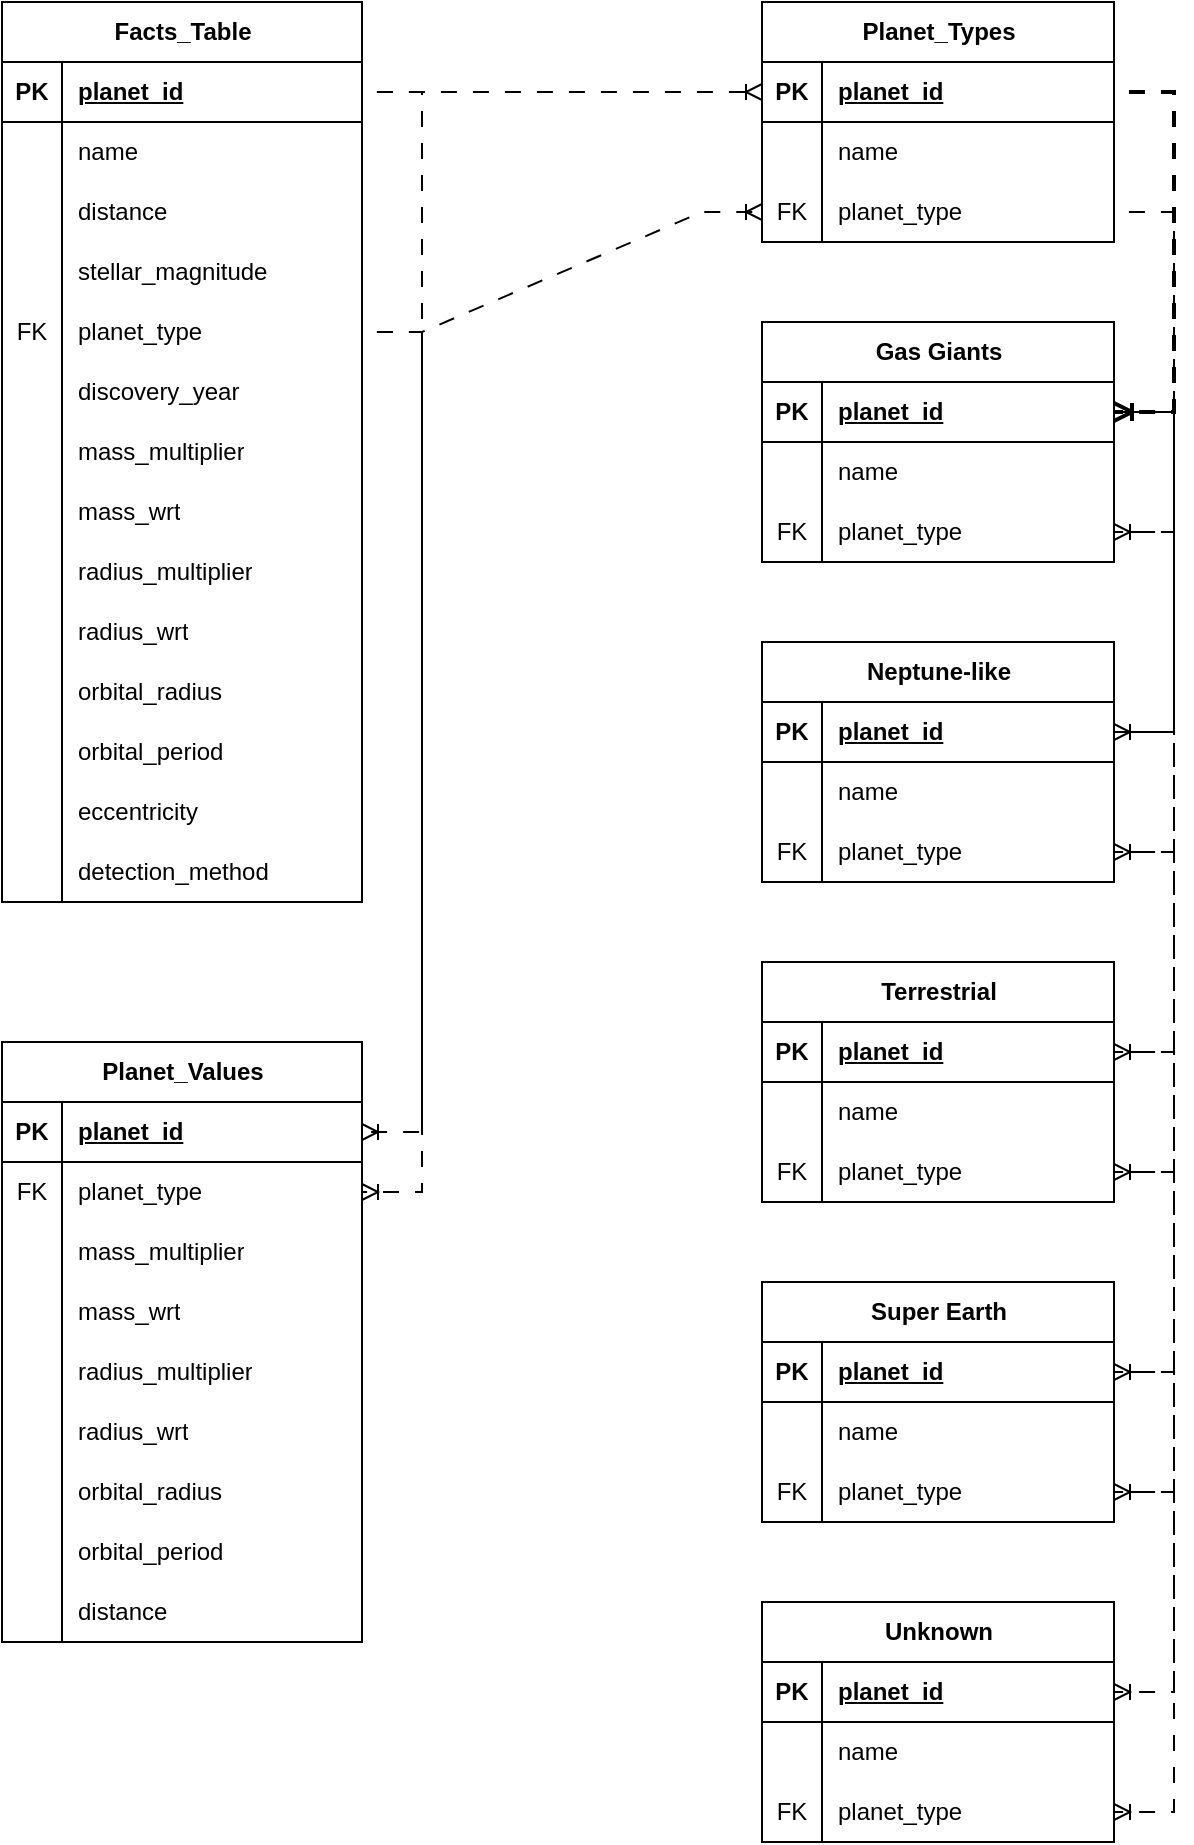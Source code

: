 <mxfile version="25.0.2">
  <diagram name="Seite-1" id="ybulPmKzQs6-EXZEQ5Hc">
    <mxGraphModel dx="1254" dy="844" grid="1" gridSize="10" guides="1" tooltips="1" connect="1" arrows="1" fold="1" page="1" pageScale="1" pageWidth="827" pageHeight="1169" math="0" shadow="0">
      <root>
        <mxCell id="0" />
        <mxCell id="1" parent="0" />
        <mxCell id="ErjNXcAyEDBE8csrdFtI-1" value="Facts_Table" style="shape=table;startSize=30;container=1;collapsible=1;childLayout=tableLayout;fixedRows=1;rowLines=0;fontStyle=1;align=center;resizeLast=1;html=1;" parent="1" vertex="1">
          <mxGeometry x="20" y="190" width="180" height="450" as="geometry" />
        </mxCell>
        <mxCell id="ErjNXcAyEDBE8csrdFtI-2" value="" style="shape=tableRow;horizontal=0;startSize=0;swimlaneHead=0;swimlaneBody=0;fillColor=none;collapsible=0;dropTarget=0;points=[[0,0.5],[1,0.5]];portConstraint=eastwest;top=0;left=0;right=0;bottom=1;" parent="ErjNXcAyEDBE8csrdFtI-1" vertex="1">
          <mxGeometry y="30" width="180" height="30" as="geometry" />
        </mxCell>
        <mxCell id="ErjNXcAyEDBE8csrdFtI-3" value="PK" style="shape=partialRectangle;connectable=0;fillColor=none;top=0;left=0;bottom=0;right=0;fontStyle=1;overflow=hidden;whiteSpace=wrap;html=1;" parent="ErjNXcAyEDBE8csrdFtI-2" vertex="1">
          <mxGeometry width="30" height="30" as="geometry">
            <mxRectangle width="30" height="30" as="alternateBounds" />
          </mxGeometry>
        </mxCell>
        <mxCell id="ErjNXcAyEDBE8csrdFtI-4" value="planet_id" style="shape=partialRectangle;connectable=0;fillColor=none;top=0;left=0;bottom=0;right=0;align=left;spacingLeft=6;fontStyle=5;overflow=hidden;whiteSpace=wrap;html=1;" parent="ErjNXcAyEDBE8csrdFtI-2" vertex="1">
          <mxGeometry x="30" width="150" height="30" as="geometry">
            <mxRectangle width="150" height="30" as="alternateBounds" />
          </mxGeometry>
        </mxCell>
        <mxCell id="ErjNXcAyEDBE8csrdFtI-5" value="" style="shape=tableRow;horizontal=0;startSize=0;swimlaneHead=0;swimlaneBody=0;fillColor=none;collapsible=0;dropTarget=0;points=[[0,0.5],[1,0.5]];portConstraint=eastwest;top=0;left=0;right=0;bottom=0;" parent="ErjNXcAyEDBE8csrdFtI-1" vertex="1">
          <mxGeometry y="60" width="180" height="30" as="geometry" />
        </mxCell>
        <mxCell id="ErjNXcAyEDBE8csrdFtI-6" value="" style="shape=partialRectangle;connectable=0;fillColor=none;top=0;left=0;bottom=0;right=0;editable=1;overflow=hidden;whiteSpace=wrap;html=1;" parent="ErjNXcAyEDBE8csrdFtI-5" vertex="1">
          <mxGeometry width="30" height="30" as="geometry">
            <mxRectangle width="30" height="30" as="alternateBounds" />
          </mxGeometry>
        </mxCell>
        <mxCell id="ErjNXcAyEDBE8csrdFtI-7" value="name" style="shape=partialRectangle;connectable=0;fillColor=none;top=0;left=0;bottom=0;right=0;align=left;spacingLeft=6;overflow=hidden;whiteSpace=wrap;html=1;" parent="ErjNXcAyEDBE8csrdFtI-5" vertex="1">
          <mxGeometry x="30" width="150" height="30" as="geometry">
            <mxRectangle width="150" height="30" as="alternateBounds" />
          </mxGeometry>
        </mxCell>
        <mxCell id="ErjNXcAyEDBE8csrdFtI-8" value="" style="shape=tableRow;horizontal=0;startSize=0;swimlaneHead=0;swimlaneBody=0;fillColor=none;collapsible=0;dropTarget=0;points=[[0,0.5],[1,0.5]];portConstraint=eastwest;top=0;left=0;right=0;bottom=0;" parent="ErjNXcAyEDBE8csrdFtI-1" vertex="1">
          <mxGeometry y="90" width="180" height="30" as="geometry" />
        </mxCell>
        <mxCell id="ErjNXcAyEDBE8csrdFtI-9" value="" style="shape=partialRectangle;connectable=0;fillColor=none;top=0;left=0;bottom=0;right=0;editable=1;overflow=hidden;whiteSpace=wrap;html=1;" parent="ErjNXcAyEDBE8csrdFtI-8" vertex="1">
          <mxGeometry width="30" height="30" as="geometry">
            <mxRectangle width="30" height="30" as="alternateBounds" />
          </mxGeometry>
        </mxCell>
        <mxCell id="ErjNXcAyEDBE8csrdFtI-10" value="distance" style="shape=partialRectangle;connectable=0;fillColor=none;top=0;left=0;bottom=0;right=0;align=left;spacingLeft=6;overflow=hidden;whiteSpace=wrap;html=1;" parent="ErjNXcAyEDBE8csrdFtI-8" vertex="1">
          <mxGeometry x="30" width="150" height="30" as="geometry">
            <mxRectangle width="150" height="30" as="alternateBounds" />
          </mxGeometry>
        </mxCell>
        <mxCell id="ErjNXcAyEDBE8csrdFtI-11" value="" style="shape=tableRow;horizontal=0;startSize=0;swimlaneHead=0;swimlaneBody=0;fillColor=none;collapsible=0;dropTarget=0;points=[[0,0.5],[1,0.5]];portConstraint=eastwest;top=0;left=0;right=0;bottom=0;" parent="ErjNXcAyEDBE8csrdFtI-1" vertex="1">
          <mxGeometry y="120" width="180" height="30" as="geometry" />
        </mxCell>
        <mxCell id="ErjNXcAyEDBE8csrdFtI-12" value="" style="shape=partialRectangle;connectable=0;fillColor=none;top=0;left=0;bottom=0;right=0;editable=1;overflow=hidden;whiteSpace=wrap;html=1;" parent="ErjNXcAyEDBE8csrdFtI-11" vertex="1">
          <mxGeometry width="30" height="30" as="geometry">
            <mxRectangle width="30" height="30" as="alternateBounds" />
          </mxGeometry>
        </mxCell>
        <mxCell id="ErjNXcAyEDBE8csrdFtI-13" value="stellar_magnitude" style="shape=partialRectangle;connectable=0;fillColor=none;top=0;left=0;bottom=0;right=0;align=left;spacingLeft=6;overflow=hidden;whiteSpace=wrap;html=1;" parent="ErjNXcAyEDBE8csrdFtI-11" vertex="1">
          <mxGeometry x="30" width="150" height="30" as="geometry">
            <mxRectangle width="150" height="30" as="alternateBounds" />
          </mxGeometry>
        </mxCell>
        <mxCell id="ErjNXcAyEDBE8csrdFtI-28" value="" style="shape=tableRow;horizontal=0;startSize=0;swimlaneHead=0;swimlaneBody=0;fillColor=none;collapsible=0;dropTarget=0;points=[[0,0.5],[1,0.5]];portConstraint=eastwest;top=0;left=0;right=0;bottom=0;" parent="ErjNXcAyEDBE8csrdFtI-1" vertex="1">
          <mxGeometry y="150" width="180" height="30" as="geometry" />
        </mxCell>
        <mxCell id="ErjNXcAyEDBE8csrdFtI-29" value="FK" style="shape=partialRectangle;connectable=0;fillColor=none;top=0;left=0;bottom=0;right=0;editable=1;overflow=hidden;whiteSpace=wrap;html=1;" parent="ErjNXcAyEDBE8csrdFtI-28" vertex="1">
          <mxGeometry width="30" height="30" as="geometry">
            <mxRectangle width="30" height="30" as="alternateBounds" />
          </mxGeometry>
        </mxCell>
        <mxCell id="ErjNXcAyEDBE8csrdFtI-30" value="planet_type" style="shape=partialRectangle;connectable=0;fillColor=none;top=0;left=0;bottom=0;right=0;align=left;spacingLeft=6;overflow=hidden;whiteSpace=wrap;html=1;" parent="ErjNXcAyEDBE8csrdFtI-28" vertex="1">
          <mxGeometry x="30" width="150" height="30" as="geometry">
            <mxRectangle width="150" height="30" as="alternateBounds" />
          </mxGeometry>
        </mxCell>
        <mxCell id="ErjNXcAyEDBE8csrdFtI-31" value="" style="shape=tableRow;horizontal=0;startSize=0;swimlaneHead=0;swimlaneBody=0;fillColor=none;collapsible=0;dropTarget=0;points=[[0,0.5],[1,0.5]];portConstraint=eastwest;top=0;left=0;right=0;bottom=0;" parent="ErjNXcAyEDBE8csrdFtI-1" vertex="1">
          <mxGeometry y="180" width="180" height="30" as="geometry" />
        </mxCell>
        <mxCell id="ErjNXcAyEDBE8csrdFtI-32" value="" style="shape=partialRectangle;connectable=0;fillColor=none;top=0;left=0;bottom=0;right=0;editable=1;overflow=hidden;whiteSpace=wrap;html=1;" parent="ErjNXcAyEDBE8csrdFtI-31" vertex="1">
          <mxGeometry width="30" height="30" as="geometry">
            <mxRectangle width="30" height="30" as="alternateBounds" />
          </mxGeometry>
        </mxCell>
        <mxCell id="ErjNXcAyEDBE8csrdFtI-33" value="discovery_year" style="shape=partialRectangle;connectable=0;fillColor=none;top=0;left=0;bottom=0;right=0;align=left;spacingLeft=6;overflow=hidden;whiteSpace=wrap;html=1;" parent="ErjNXcAyEDBE8csrdFtI-31" vertex="1">
          <mxGeometry x="30" width="150" height="30" as="geometry">
            <mxRectangle width="150" height="30" as="alternateBounds" />
          </mxGeometry>
        </mxCell>
        <mxCell id="ErjNXcAyEDBE8csrdFtI-34" value="" style="shape=tableRow;horizontal=0;startSize=0;swimlaneHead=0;swimlaneBody=0;fillColor=none;collapsible=0;dropTarget=0;points=[[0,0.5],[1,0.5]];portConstraint=eastwest;top=0;left=0;right=0;bottom=0;" parent="ErjNXcAyEDBE8csrdFtI-1" vertex="1">
          <mxGeometry y="210" width="180" height="30" as="geometry" />
        </mxCell>
        <mxCell id="ErjNXcAyEDBE8csrdFtI-35" value="" style="shape=partialRectangle;connectable=0;fillColor=none;top=0;left=0;bottom=0;right=0;editable=1;overflow=hidden;whiteSpace=wrap;html=1;" parent="ErjNXcAyEDBE8csrdFtI-34" vertex="1">
          <mxGeometry width="30" height="30" as="geometry">
            <mxRectangle width="30" height="30" as="alternateBounds" />
          </mxGeometry>
        </mxCell>
        <mxCell id="ErjNXcAyEDBE8csrdFtI-36" value="mass_multiplier" style="shape=partialRectangle;connectable=0;fillColor=none;top=0;left=0;bottom=0;right=0;align=left;spacingLeft=6;overflow=hidden;whiteSpace=wrap;html=1;" parent="ErjNXcAyEDBE8csrdFtI-34" vertex="1">
          <mxGeometry x="30" width="150" height="30" as="geometry">
            <mxRectangle width="150" height="30" as="alternateBounds" />
          </mxGeometry>
        </mxCell>
        <mxCell id="ErjNXcAyEDBE8csrdFtI-37" value="" style="shape=tableRow;horizontal=0;startSize=0;swimlaneHead=0;swimlaneBody=0;fillColor=none;collapsible=0;dropTarget=0;points=[[0,0.5],[1,0.5]];portConstraint=eastwest;top=0;left=0;right=0;bottom=0;" parent="ErjNXcAyEDBE8csrdFtI-1" vertex="1">
          <mxGeometry y="240" width="180" height="30" as="geometry" />
        </mxCell>
        <mxCell id="ErjNXcAyEDBE8csrdFtI-38" value="" style="shape=partialRectangle;connectable=0;fillColor=none;top=0;left=0;bottom=0;right=0;editable=1;overflow=hidden;whiteSpace=wrap;html=1;" parent="ErjNXcAyEDBE8csrdFtI-37" vertex="1">
          <mxGeometry width="30" height="30" as="geometry">
            <mxRectangle width="30" height="30" as="alternateBounds" />
          </mxGeometry>
        </mxCell>
        <mxCell id="ErjNXcAyEDBE8csrdFtI-39" value="mass_wrt" style="shape=partialRectangle;connectable=0;fillColor=none;top=0;left=0;bottom=0;right=0;align=left;spacingLeft=6;overflow=hidden;whiteSpace=wrap;html=1;" parent="ErjNXcAyEDBE8csrdFtI-37" vertex="1">
          <mxGeometry x="30" width="150" height="30" as="geometry">
            <mxRectangle width="150" height="30" as="alternateBounds" />
          </mxGeometry>
        </mxCell>
        <mxCell id="ErjNXcAyEDBE8csrdFtI-40" value="" style="shape=tableRow;horizontal=0;startSize=0;swimlaneHead=0;swimlaneBody=0;fillColor=none;collapsible=0;dropTarget=0;points=[[0,0.5],[1,0.5]];portConstraint=eastwest;top=0;left=0;right=0;bottom=0;" parent="ErjNXcAyEDBE8csrdFtI-1" vertex="1">
          <mxGeometry y="270" width="180" height="30" as="geometry" />
        </mxCell>
        <mxCell id="ErjNXcAyEDBE8csrdFtI-41" value="" style="shape=partialRectangle;connectable=0;fillColor=none;top=0;left=0;bottom=0;right=0;editable=1;overflow=hidden;whiteSpace=wrap;html=1;" parent="ErjNXcAyEDBE8csrdFtI-40" vertex="1">
          <mxGeometry width="30" height="30" as="geometry">
            <mxRectangle width="30" height="30" as="alternateBounds" />
          </mxGeometry>
        </mxCell>
        <mxCell id="ErjNXcAyEDBE8csrdFtI-42" value="radius_multiplier" style="shape=partialRectangle;connectable=0;fillColor=none;top=0;left=0;bottom=0;right=0;align=left;spacingLeft=6;overflow=hidden;whiteSpace=wrap;html=1;" parent="ErjNXcAyEDBE8csrdFtI-40" vertex="1">
          <mxGeometry x="30" width="150" height="30" as="geometry">
            <mxRectangle width="150" height="30" as="alternateBounds" />
          </mxGeometry>
        </mxCell>
        <mxCell id="ErjNXcAyEDBE8csrdFtI-43" value="" style="shape=tableRow;horizontal=0;startSize=0;swimlaneHead=0;swimlaneBody=0;fillColor=none;collapsible=0;dropTarget=0;points=[[0,0.5],[1,0.5]];portConstraint=eastwest;top=0;left=0;right=0;bottom=0;" parent="ErjNXcAyEDBE8csrdFtI-1" vertex="1">
          <mxGeometry y="300" width="180" height="30" as="geometry" />
        </mxCell>
        <mxCell id="ErjNXcAyEDBE8csrdFtI-44" value="" style="shape=partialRectangle;connectable=0;fillColor=none;top=0;left=0;bottom=0;right=0;editable=1;overflow=hidden;whiteSpace=wrap;html=1;" parent="ErjNXcAyEDBE8csrdFtI-43" vertex="1">
          <mxGeometry width="30" height="30" as="geometry">
            <mxRectangle width="30" height="30" as="alternateBounds" />
          </mxGeometry>
        </mxCell>
        <mxCell id="ErjNXcAyEDBE8csrdFtI-45" value="radius_wrt" style="shape=partialRectangle;connectable=0;fillColor=none;top=0;left=0;bottom=0;right=0;align=left;spacingLeft=6;overflow=hidden;whiteSpace=wrap;html=1;" parent="ErjNXcAyEDBE8csrdFtI-43" vertex="1">
          <mxGeometry x="30" width="150" height="30" as="geometry">
            <mxRectangle width="150" height="30" as="alternateBounds" />
          </mxGeometry>
        </mxCell>
        <mxCell id="ErjNXcAyEDBE8csrdFtI-46" value="" style="shape=tableRow;horizontal=0;startSize=0;swimlaneHead=0;swimlaneBody=0;fillColor=none;collapsible=0;dropTarget=0;points=[[0,0.5],[1,0.5]];portConstraint=eastwest;top=0;left=0;right=0;bottom=0;" parent="ErjNXcAyEDBE8csrdFtI-1" vertex="1">
          <mxGeometry y="330" width="180" height="30" as="geometry" />
        </mxCell>
        <mxCell id="ErjNXcAyEDBE8csrdFtI-47" value="" style="shape=partialRectangle;connectable=0;fillColor=none;top=0;left=0;bottom=0;right=0;editable=1;overflow=hidden;whiteSpace=wrap;html=1;" parent="ErjNXcAyEDBE8csrdFtI-46" vertex="1">
          <mxGeometry width="30" height="30" as="geometry">
            <mxRectangle width="30" height="30" as="alternateBounds" />
          </mxGeometry>
        </mxCell>
        <mxCell id="ErjNXcAyEDBE8csrdFtI-48" value="orbital_radius" style="shape=partialRectangle;connectable=0;fillColor=none;top=0;left=0;bottom=0;right=0;align=left;spacingLeft=6;overflow=hidden;whiteSpace=wrap;html=1;" parent="ErjNXcAyEDBE8csrdFtI-46" vertex="1">
          <mxGeometry x="30" width="150" height="30" as="geometry">
            <mxRectangle width="150" height="30" as="alternateBounds" />
          </mxGeometry>
        </mxCell>
        <mxCell id="ErjNXcAyEDBE8csrdFtI-49" value="" style="shape=tableRow;horizontal=0;startSize=0;swimlaneHead=0;swimlaneBody=0;fillColor=none;collapsible=0;dropTarget=0;points=[[0,0.5],[1,0.5]];portConstraint=eastwest;top=0;left=0;right=0;bottom=0;" parent="ErjNXcAyEDBE8csrdFtI-1" vertex="1">
          <mxGeometry y="360" width="180" height="30" as="geometry" />
        </mxCell>
        <mxCell id="ErjNXcAyEDBE8csrdFtI-50" value="" style="shape=partialRectangle;connectable=0;fillColor=none;top=0;left=0;bottom=0;right=0;editable=1;overflow=hidden;whiteSpace=wrap;html=1;" parent="ErjNXcAyEDBE8csrdFtI-49" vertex="1">
          <mxGeometry width="30" height="30" as="geometry">
            <mxRectangle width="30" height="30" as="alternateBounds" />
          </mxGeometry>
        </mxCell>
        <mxCell id="ErjNXcAyEDBE8csrdFtI-51" value="orbital_period" style="shape=partialRectangle;connectable=0;fillColor=none;top=0;left=0;bottom=0;right=0;align=left;spacingLeft=6;overflow=hidden;whiteSpace=wrap;html=1;" parent="ErjNXcAyEDBE8csrdFtI-49" vertex="1">
          <mxGeometry x="30" width="150" height="30" as="geometry">
            <mxRectangle width="150" height="30" as="alternateBounds" />
          </mxGeometry>
        </mxCell>
        <mxCell id="ErjNXcAyEDBE8csrdFtI-52" value="" style="shape=tableRow;horizontal=0;startSize=0;swimlaneHead=0;swimlaneBody=0;fillColor=none;collapsible=0;dropTarget=0;points=[[0,0.5],[1,0.5]];portConstraint=eastwest;top=0;left=0;right=0;bottom=0;" parent="ErjNXcAyEDBE8csrdFtI-1" vertex="1">
          <mxGeometry y="390" width="180" height="30" as="geometry" />
        </mxCell>
        <mxCell id="ErjNXcAyEDBE8csrdFtI-53" value="" style="shape=partialRectangle;connectable=0;fillColor=none;top=0;left=0;bottom=0;right=0;editable=1;overflow=hidden;whiteSpace=wrap;html=1;" parent="ErjNXcAyEDBE8csrdFtI-52" vertex="1">
          <mxGeometry width="30" height="30" as="geometry">
            <mxRectangle width="30" height="30" as="alternateBounds" />
          </mxGeometry>
        </mxCell>
        <mxCell id="ErjNXcAyEDBE8csrdFtI-54" value="eccentricity" style="shape=partialRectangle;connectable=0;fillColor=none;top=0;left=0;bottom=0;right=0;align=left;spacingLeft=6;overflow=hidden;whiteSpace=wrap;html=1;" parent="ErjNXcAyEDBE8csrdFtI-52" vertex="1">
          <mxGeometry x="30" width="150" height="30" as="geometry">
            <mxRectangle width="150" height="30" as="alternateBounds" />
          </mxGeometry>
        </mxCell>
        <mxCell id="ErjNXcAyEDBE8csrdFtI-55" value="" style="shape=tableRow;horizontal=0;startSize=0;swimlaneHead=0;swimlaneBody=0;fillColor=none;collapsible=0;dropTarget=0;points=[[0,0.5],[1,0.5]];portConstraint=eastwest;top=0;left=0;right=0;bottom=0;" parent="ErjNXcAyEDBE8csrdFtI-1" vertex="1">
          <mxGeometry y="420" width="180" height="30" as="geometry" />
        </mxCell>
        <mxCell id="ErjNXcAyEDBE8csrdFtI-56" value="" style="shape=partialRectangle;connectable=0;fillColor=none;top=0;left=0;bottom=0;right=0;editable=1;overflow=hidden;whiteSpace=wrap;html=1;" parent="ErjNXcAyEDBE8csrdFtI-55" vertex="1">
          <mxGeometry width="30" height="30" as="geometry">
            <mxRectangle width="30" height="30" as="alternateBounds" />
          </mxGeometry>
        </mxCell>
        <mxCell id="ErjNXcAyEDBE8csrdFtI-57" value="detection_method" style="shape=partialRectangle;connectable=0;fillColor=none;top=0;left=0;bottom=0;right=0;align=left;spacingLeft=6;overflow=hidden;whiteSpace=wrap;html=1;" parent="ErjNXcAyEDBE8csrdFtI-55" vertex="1">
          <mxGeometry x="30" width="150" height="30" as="geometry">
            <mxRectangle width="150" height="30" as="alternateBounds" />
          </mxGeometry>
        </mxCell>
        <mxCell id="ErjNXcAyEDBE8csrdFtI-101" value="Planet_Values" style="shape=table;startSize=30;container=1;collapsible=1;childLayout=tableLayout;fixedRows=1;rowLines=0;fontStyle=1;align=center;resizeLast=1;html=1;" parent="1" vertex="1">
          <mxGeometry x="20" y="710" width="180" height="300" as="geometry" />
        </mxCell>
        <mxCell id="ErjNXcAyEDBE8csrdFtI-102" value="" style="shape=tableRow;horizontal=0;startSize=0;swimlaneHead=0;swimlaneBody=0;fillColor=none;collapsible=0;dropTarget=0;points=[[0,0.5],[1,0.5]];portConstraint=eastwest;top=0;left=0;right=0;bottom=1;" parent="ErjNXcAyEDBE8csrdFtI-101" vertex="1">
          <mxGeometry y="30" width="180" height="30" as="geometry" />
        </mxCell>
        <mxCell id="ErjNXcAyEDBE8csrdFtI-103" value="PK" style="shape=partialRectangle;connectable=0;fillColor=none;top=0;left=0;bottom=0;right=0;fontStyle=1;overflow=hidden;whiteSpace=wrap;html=1;" parent="ErjNXcAyEDBE8csrdFtI-102" vertex="1">
          <mxGeometry width="30" height="30" as="geometry">
            <mxRectangle width="30" height="30" as="alternateBounds" />
          </mxGeometry>
        </mxCell>
        <mxCell id="ErjNXcAyEDBE8csrdFtI-104" value="planet_id" style="shape=partialRectangle;connectable=0;fillColor=none;top=0;left=0;bottom=0;right=0;align=left;spacingLeft=6;fontStyle=5;overflow=hidden;whiteSpace=wrap;html=1;" parent="ErjNXcAyEDBE8csrdFtI-102" vertex="1">
          <mxGeometry x="30" width="150" height="30" as="geometry">
            <mxRectangle width="150" height="30" as="alternateBounds" />
          </mxGeometry>
        </mxCell>
        <mxCell id="ErjNXcAyEDBE8csrdFtI-114" value="" style="shape=tableRow;horizontal=0;startSize=0;swimlaneHead=0;swimlaneBody=0;fillColor=none;collapsible=0;dropTarget=0;points=[[0,0.5],[1,0.5]];portConstraint=eastwest;top=0;left=0;right=0;bottom=0;" parent="ErjNXcAyEDBE8csrdFtI-101" vertex="1">
          <mxGeometry y="60" width="180" height="30" as="geometry" />
        </mxCell>
        <mxCell id="ErjNXcAyEDBE8csrdFtI-115" value="FK" style="shape=partialRectangle;connectable=0;fillColor=none;top=0;left=0;bottom=0;right=0;editable=1;overflow=hidden;whiteSpace=wrap;html=1;" parent="ErjNXcAyEDBE8csrdFtI-114" vertex="1">
          <mxGeometry width="30" height="30" as="geometry">
            <mxRectangle width="30" height="30" as="alternateBounds" />
          </mxGeometry>
        </mxCell>
        <mxCell id="ErjNXcAyEDBE8csrdFtI-116" value="planet_type" style="shape=partialRectangle;connectable=0;fillColor=none;top=0;left=0;bottom=0;right=0;align=left;spacingLeft=6;overflow=hidden;whiteSpace=wrap;html=1;" parent="ErjNXcAyEDBE8csrdFtI-114" vertex="1">
          <mxGeometry x="30" width="150" height="30" as="geometry">
            <mxRectangle width="150" height="30" as="alternateBounds" />
          </mxGeometry>
        </mxCell>
        <mxCell id="ErjNXcAyEDBE8csrdFtI-120" value="" style="shape=tableRow;horizontal=0;startSize=0;swimlaneHead=0;swimlaneBody=0;fillColor=none;collapsible=0;dropTarget=0;points=[[0,0.5],[1,0.5]];portConstraint=eastwest;top=0;left=0;right=0;bottom=0;" parent="ErjNXcAyEDBE8csrdFtI-101" vertex="1">
          <mxGeometry y="90" width="180" height="30" as="geometry" />
        </mxCell>
        <mxCell id="ErjNXcAyEDBE8csrdFtI-121" value="" style="shape=partialRectangle;connectable=0;fillColor=none;top=0;left=0;bottom=0;right=0;editable=1;overflow=hidden;whiteSpace=wrap;html=1;" parent="ErjNXcAyEDBE8csrdFtI-120" vertex="1">
          <mxGeometry width="30" height="30" as="geometry">
            <mxRectangle width="30" height="30" as="alternateBounds" />
          </mxGeometry>
        </mxCell>
        <mxCell id="ErjNXcAyEDBE8csrdFtI-122" value="mass_multiplier" style="shape=partialRectangle;connectable=0;fillColor=none;top=0;left=0;bottom=0;right=0;align=left;spacingLeft=6;overflow=hidden;whiteSpace=wrap;html=1;" parent="ErjNXcAyEDBE8csrdFtI-120" vertex="1">
          <mxGeometry x="30" width="150" height="30" as="geometry">
            <mxRectangle width="150" height="30" as="alternateBounds" />
          </mxGeometry>
        </mxCell>
        <mxCell id="ErjNXcAyEDBE8csrdFtI-123" value="" style="shape=tableRow;horizontal=0;startSize=0;swimlaneHead=0;swimlaneBody=0;fillColor=none;collapsible=0;dropTarget=0;points=[[0,0.5],[1,0.5]];portConstraint=eastwest;top=0;left=0;right=0;bottom=0;" parent="ErjNXcAyEDBE8csrdFtI-101" vertex="1">
          <mxGeometry y="120" width="180" height="30" as="geometry" />
        </mxCell>
        <mxCell id="ErjNXcAyEDBE8csrdFtI-124" value="" style="shape=partialRectangle;connectable=0;fillColor=none;top=0;left=0;bottom=0;right=0;editable=1;overflow=hidden;whiteSpace=wrap;html=1;" parent="ErjNXcAyEDBE8csrdFtI-123" vertex="1">
          <mxGeometry width="30" height="30" as="geometry">
            <mxRectangle width="30" height="30" as="alternateBounds" />
          </mxGeometry>
        </mxCell>
        <mxCell id="ErjNXcAyEDBE8csrdFtI-125" value="mass_wrt" style="shape=partialRectangle;connectable=0;fillColor=none;top=0;left=0;bottom=0;right=0;align=left;spacingLeft=6;overflow=hidden;whiteSpace=wrap;html=1;" parent="ErjNXcAyEDBE8csrdFtI-123" vertex="1">
          <mxGeometry x="30" width="150" height="30" as="geometry">
            <mxRectangle width="150" height="30" as="alternateBounds" />
          </mxGeometry>
        </mxCell>
        <mxCell id="ErjNXcAyEDBE8csrdFtI-126" value="" style="shape=tableRow;horizontal=0;startSize=0;swimlaneHead=0;swimlaneBody=0;fillColor=none;collapsible=0;dropTarget=0;points=[[0,0.5],[1,0.5]];portConstraint=eastwest;top=0;left=0;right=0;bottom=0;" parent="ErjNXcAyEDBE8csrdFtI-101" vertex="1">
          <mxGeometry y="150" width="180" height="30" as="geometry" />
        </mxCell>
        <mxCell id="ErjNXcAyEDBE8csrdFtI-127" value="" style="shape=partialRectangle;connectable=0;fillColor=none;top=0;left=0;bottom=0;right=0;editable=1;overflow=hidden;whiteSpace=wrap;html=1;" parent="ErjNXcAyEDBE8csrdFtI-126" vertex="1">
          <mxGeometry width="30" height="30" as="geometry">
            <mxRectangle width="30" height="30" as="alternateBounds" />
          </mxGeometry>
        </mxCell>
        <mxCell id="ErjNXcAyEDBE8csrdFtI-128" value="radius_multiplier" style="shape=partialRectangle;connectable=0;fillColor=none;top=0;left=0;bottom=0;right=0;align=left;spacingLeft=6;overflow=hidden;whiteSpace=wrap;html=1;" parent="ErjNXcAyEDBE8csrdFtI-126" vertex="1">
          <mxGeometry x="30" width="150" height="30" as="geometry">
            <mxRectangle width="150" height="30" as="alternateBounds" />
          </mxGeometry>
        </mxCell>
        <mxCell id="ErjNXcAyEDBE8csrdFtI-129" value="" style="shape=tableRow;horizontal=0;startSize=0;swimlaneHead=0;swimlaneBody=0;fillColor=none;collapsible=0;dropTarget=0;points=[[0,0.5],[1,0.5]];portConstraint=eastwest;top=0;left=0;right=0;bottom=0;" parent="ErjNXcAyEDBE8csrdFtI-101" vertex="1">
          <mxGeometry y="180" width="180" height="30" as="geometry" />
        </mxCell>
        <mxCell id="ErjNXcAyEDBE8csrdFtI-130" value="" style="shape=partialRectangle;connectable=0;fillColor=none;top=0;left=0;bottom=0;right=0;editable=1;overflow=hidden;whiteSpace=wrap;html=1;" parent="ErjNXcAyEDBE8csrdFtI-129" vertex="1">
          <mxGeometry width="30" height="30" as="geometry">
            <mxRectangle width="30" height="30" as="alternateBounds" />
          </mxGeometry>
        </mxCell>
        <mxCell id="ErjNXcAyEDBE8csrdFtI-131" value="radius_wrt" style="shape=partialRectangle;connectable=0;fillColor=none;top=0;left=0;bottom=0;right=0;align=left;spacingLeft=6;overflow=hidden;whiteSpace=wrap;html=1;" parent="ErjNXcAyEDBE8csrdFtI-129" vertex="1">
          <mxGeometry x="30" width="150" height="30" as="geometry">
            <mxRectangle width="150" height="30" as="alternateBounds" />
          </mxGeometry>
        </mxCell>
        <mxCell id="ErjNXcAyEDBE8csrdFtI-132" value="" style="shape=tableRow;horizontal=0;startSize=0;swimlaneHead=0;swimlaneBody=0;fillColor=none;collapsible=0;dropTarget=0;points=[[0,0.5],[1,0.5]];portConstraint=eastwest;top=0;left=0;right=0;bottom=0;" parent="ErjNXcAyEDBE8csrdFtI-101" vertex="1">
          <mxGeometry y="210" width="180" height="30" as="geometry" />
        </mxCell>
        <mxCell id="ErjNXcAyEDBE8csrdFtI-133" value="" style="shape=partialRectangle;connectable=0;fillColor=none;top=0;left=0;bottom=0;right=0;editable=1;overflow=hidden;whiteSpace=wrap;html=1;" parent="ErjNXcAyEDBE8csrdFtI-132" vertex="1">
          <mxGeometry width="30" height="30" as="geometry">
            <mxRectangle width="30" height="30" as="alternateBounds" />
          </mxGeometry>
        </mxCell>
        <mxCell id="ErjNXcAyEDBE8csrdFtI-134" value="orbital_radius" style="shape=partialRectangle;connectable=0;fillColor=none;top=0;left=0;bottom=0;right=0;align=left;spacingLeft=6;overflow=hidden;whiteSpace=wrap;html=1;" parent="ErjNXcAyEDBE8csrdFtI-132" vertex="1">
          <mxGeometry x="30" width="150" height="30" as="geometry">
            <mxRectangle width="150" height="30" as="alternateBounds" />
          </mxGeometry>
        </mxCell>
        <mxCell id="ErjNXcAyEDBE8csrdFtI-135" value="" style="shape=tableRow;horizontal=0;startSize=0;swimlaneHead=0;swimlaneBody=0;fillColor=none;collapsible=0;dropTarget=0;points=[[0,0.5],[1,0.5]];portConstraint=eastwest;top=0;left=0;right=0;bottom=0;" parent="ErjNXcAyEDBE8csrdFtI-101" vertex="1">
          <mxGeometry y="240" width="180" height="30" as="geometry" />
        </mxCell>
        <mxCell id="ErjNXcAyEDBE8csrdFtI-136" value="" style="shape=partialRectangle;connectable=0;fillColor=none;top=0;left=0;bottom=0;right=0;editable=1;overflow=hidden;whiteSpace=wrap;html=1;" parent="ErjNXcAyEDBE8csrdFtI-135" vertex="1">
          <mxGeometry width="30" height="30" as="geometry">
            <mxRectangle width="30" height="30" as="alternateBounds" />
          </mxGeometry>
        </mxCell>
        <mxCell id="ErjNXcAyEDBE8csrdFtI-137" value="orbital_period" style="shape=partialRectangle;connectable=0;fillColor=none;top=0;left=0;bottom=0;right=0;align=left;spacingLeft=6;overflow=hidden;whiteSpace=wrap;html=1;" parent="ErjNXcAyEDBE8csrdFtI-135" vertex="1">
          <mxGeometry x="30" width="150" height="30" as="geometry">
            <mxRectangle width="150" height="30" as="alternateBounds" />
          </mxGeometry>
        </mxCell>
        <mxCell id="ErjNXcAyEDBE8csrdFtI-108" value="" style="shape=tableRow;horizontal=0;startSize=0;swimlaneHead=0;swimlaneBody=0;fillColor=none;collapsible=0;dropTarget=0;points=[[0,0.5],[1,0.5]];portConstraint=eastwest;top=0;left=0;right=0;bottom=0;" parent="ErjNXcAyEDBE8csrdFtI-101" vertex="1">
          <mxGeometry y="270" width="180" height="30" as="geometry" />
        </mxCell>
        <mxCell id="ErjNXcAyEDBE8csrdFtI-109" value="" style="shape=partialRectangle;connectable=0;fillColor=none;top=0;left=0;bottom=0;right=0;editable=1;overflow=hidden;whiteSpace=wrap;html=1;" parent="ErjNXcAyEDBE8csrdFtI-108" vertex="1">
          <mxGeometry width="30" height="30" as="geometry">
            <mxRectangle width="30" height="30" as="alternateBounds" />
          </mxGeometry>
        </mxCell>
        <mxCell id="ErjNXcAyEDBE8csrdFtI-110" value="distance" style="shape=partialRectangle;connectable=0;fillColor=none;top=0;left=0;bottom=0;right=0;align=left;spacingLeft=6;overflow=hidden;whiteSpace=wrap;html=1;" parent="ErjNXcAyEDBE8csrdFtI-108" vertex="1">
          <mxGeometry x="30" width="150" height="30" as="geometry">
            <mxRectangle width="150" height="30" as="alternateBounds" />
          </mxGeometry>
        </mxCell>
        <mxCell id="ErjNXcAyEDBE8csrdFtI-202" value="" style="group" parent="1" vertex="1" connectable="0">
          <mxGeometry x="400" y="190" width="176" height="920" as="geometry" />
        </mxCell>
        <mxCell id="ErjNXcAyEDBE8csrdFtI-58" value="Planet_Types" style="shape=table;startSize=30;container=1;collapsible=1;childLayout=tableLayout;fixedRows=1;rowLines=0;fontStyle=1;align=center;resizeLast=1;html=1;" parent="ErjNXcAyEDBE8csrdFtI-202" vertex="1">
          <mxGeometry width="176" height="120" as="geometry" />
        </mxCell>
        <mxCell id="ErjNXcAyEDBE8csrdFtI-59" value="" style="shape=tableRow;horizontal=0;startSize=0;swimlaneHead=0;swimlaneBody=0;fillColor=none;collapsible=0;dropTarget=0;points=[[0,0.5],[1,0.5]];portConstraint=eastwest;top=0;left=0;right=0;bottom=1;" parent="ErjNXcAyEDBE8csrdFtI-58" vertex="1">
          <mxGeometry y="30" width="176" height="30" as="geometry" />
        </mxCell>
        <mxCell id="ErjNXcAyEDBE8csrdFtI-60" value="PK" style="shape=partialRectangle;connectable=0;fillColor=none;top=0;left=0;bottom=0;right=0;fontStyle=1;overflow=hidden;whiteSpace=wrap;html=1;" parent="ErjNXcAyEDBE8csrdFtI-59" vertex="1">
          <mxGeometry width="30" height="30" as="geometry">
            <mxRectangle width="30" height="30" as="alternateBounds" />
          </mxGeometry>
        </mxCell>
        <mxCell id="ErjNXcAyEDBE8csrdFtI-61" value="planet_id" style="shape=partialRectangle;connectable=0;fillColor=none;top=0;left=0;bottom=0;right=0;align=left;spacingLeft=6;fontStyle=5;overflow=hidden;whiteSpace=wrap;html=1;" parent="ErjNXcAyEDBE8csrdFtI-59" vertex="1">
          <mxGeometry x="30" width="146" height="30" as="geometry">
            <mxRectangle width="146" height="30" as="alternateBounds" />
          </mxGeometry>
        </mxCell>
        <mxCell id="ErjNXcAyEDBE8csrdFtI-62" value="" style="shape=tableRow;horizontal=0;startSize=0;swimlaneHead=0;swimlaneBody=0;fillColor=none;collapsible=0;dropTarget=0;points=[[0,0.5],[1,0.5]];portConstraint=eastwest;top=0;left=0;right=0;bottom=0;" parent="ErjNXcAyEDBE8csrdFtI-58" vertex="1">
          <mxGeometry y="60" width="176" height="30" as="geometry" />
        </mxCell>
        <mxCell id="ErjNXcAyEDBE8csrdFtI-63" value="" style="shape=partialRectangle;connectable=0;fillColor=none;top=0;left=0;bottom=0;right=0;editable=1;overflow=hidden;whiteSpace=wrap;html=1;" parent="ErjNXcAyEDBE8csrdFtI-62" vertex="1">
          <mxGeometry width="30" height="30" as="geometry">
            <mxRectangle width="30" height="30" as="alternateBounds" />
          </mxGeometry>
        </mxCell>
        <mxCell id="ErjNXcAyEDBE8csrdFtI-64" value="name" style="shape=partialRectangle;connectable=0;fillColor=none;top=0;left=0;bottom=0;right=0;align=left;spacingLeft=6;overflow=hidden;whiteSpace=wrap;html=1;" parent="ErjNXcAyEDBE8csrdFtI-62" vertex="1">
          <mxGeometry x="30" width="146" height="30" as="geometry">
            <mxRectangle width="146" height="30" as="alternateBounds" />
          </mxGeometry>
        </mxCell>
        <mxCell id="ErjNXcAyEDBE8csrdFtI-71" value="" style="shape=tableRow;horizontal=0;startSize=0;swimlaneHead=0;swimlaneBody=0;fillColor=none;collapsible=0;dropTarget=0;points=[[0,0.5],[1,0.5]];portConstraint=eastwest;top=0;left=0;right=0;bottom=0;" parent="ErjNXcAyEDBE8csrdFtI-58" vertex="1">
          <mxGeometry y="90" width="176" height="30" as="geometry" />
        </mxCell>
        <mxCell id="ErjNXcAyEDBE8csrdFtI-72" value="FK" style="shape=partialRectangle;connectable=0;fillColor=none;top=0;left=0;bottom=0;right=0;editable=1;overflow=hidden;whiteSpace=wrap;html=1;" parent="ErjNXcAyEDBE8csrdFtI-71" vertex="1">
          <mxGeometry width="30" height="30" as="geometry">
            <mxRectangle width="30" height="30" as="alternateBounds" />
          </mxGeometry>
        </mxCell>
        <mxCell id="ErjNXcAyEDBE8csrdFtI-73" value="planet_type" style="shape=partialRectangle;connectable=0;fillColor=none;top=0;left=0;bottom=0;right=0;align=left;spacingLeft=6;overflow=hidden;whiteSpace=wrap;html=1;" parent="ErjNXcAyEDBE8csrdFtI-71" vertex="1">
          <mxGeometry x="30" width="146" height="30" as="geometry">
            <mxRectangle width="146" height="30" as="alternateBounds" />
          </mxGeometry>
        </mxCell>
        <mxCell id="ErjNXcAyEDBE8csrdFtI-145" value="Super Earth" style="shape=table;startSize=30;container=1;collapsible=1;childLayout=tableLayout;fixedRows=1;rowLines=0;fontStyle=1;align=center;resizeLast=1;html=1;" parent="ErjNXcAyEDBE8csrdFtI-202" vertex="1">
          <mxGeometry y="640" width="176" height="120" as="geometry" />
        </mxCell>
        <mxCell id="ErjNXcAyEDBE8csrdFtI-146" value="" style="shape=tableRow;horizontal=0;startSize=0;swimlaneHead=0;swimlaneBody=0;fillColor=none;collapsible=0;dropTarget=0;points=[[0,0.5],[1,0.5]];portConstraint=eastwest;top=0;left=0;right=0;bottom=1;" parent="ErjNXcAyEDBE8csrdFtI-145" vertex="1">
          <mxGeometry y="30" width="176" height="30" as="geometry" />
        </mxCell>
        <mxCell id="ErjNXcAyEDBE8csrdFtI-147" value="PK" style="shape=partialRectangle;connectable=0;fillColor=none;top=0;left=0;bottom=0;right=0;fontStyle=1;overflow=hidden;whiteSpace=wrap;html=1;" parent="ErjNXcAyEDBE8csrdFtI-146" vertex="1">
          <mxGeometry width="30" height="30" as="geometry">
            <mxRectangle width="30" height="30" as="alternateBounds" />
          </mxGeometry>
        </mxCell>
        <mxCell id="ErjNXcAyEDBE8csrdFtI-148" value="planet_id" style="shape=partialRectangle;connectable=0;fillColor=none;top=0;left=0;bottom=0;right=0;align=left;spacingLeft=6;fontStyle=5;overflow=hidden;whiteSpace=wrap;html=1;" parent="ErjNXcAyEDBE8csrdFtI-146" vertex="1">
          <mxGeometry x="30" width="146" height="30" as="geometry">
            <mxRectangle width="146" height="30" as="alternateBounds" />
          </mxGeometry>
        </mxCell>
        <mxCell id="ErjNXcAyEDBE8csrdFtI-149" value="" style="shape=tableRow;horizontal=0;startSize=0;swimlaneHead=0;swimlaneBody=0;fillColor=none;collapsible=0;dropTarget=0;points=[[0,0.5],[1,0.5]];portConstraint=eastwest;top=0;left=0;right=0;bottom=0;" parent="ErjNXcAyEDBE8csrdFtI-145" vertex="1">
          <mxGeometry y="60" width="176" height="30" as="geometry" />
        </mxCell>
        <mxCell id="ErjNXcAyEDBE8csrdFtI-150" value="" style="shape=partialRectangle;connectable=0;fillColor=none;top=0;left=0;bottom=0;right=0;editable=1;overflow=hidden;whiteSpace=wrap;html=1;" parent="ErjNXcAyEDBE8csrdFtI-149" vertex="1">
          <mxGeometry width="30" height="30" as="geometry">
            <mxRectangle width="30" height="30" as="alternateBounds" />
          </mxGeometry>
        </mxCell>
        <mxCell id="ErjNXcAyEDBE8csrdFtI-151" value="name" style="shape=partialRectangle;connectable=0;fillColor=none;top=0;left=0;bottom=0;right=0;align=left;spacingLeft=6;overflow=hidden;whiteSpace=wrap;html=1;" parent="ErjNXcAyEDBE8csrdFtI-149" vertex="1">
          <mxGeometry x="30" width="146" height="30" as="geometry">
            <mxRectangle width="146" height="30" as="alternateBounds" />
          </mxGeometry>
        </mxCell>
        <mxCell id="ErjNXcAyEDBE8csrdFtI-152" value="" style="shape=tableRow;horizontal=0;startSize=0;swimlaneHead=0;swimlaneBody=0;fillColor=none;collapsible=0;dropTarget=0;points=[[0,0.5],[1,0.5]];portConstraint=eastwest;top=0;left=0;right=0;bottom=0;" parent="ErjNXcAyEDBE8csrdFtI-145" vertex="1">
          <mxGeometry y="90" width="176" height="30" as="geometry" />
        </mxCell>
        <mxCell id="ErjNXcAyEDBE8csrdFtI-153" value="FK" style="shape=partialRectangle;connectable=0;fillColor=none;top=0;left=0;bottom=0;right=0;editable=1;overflow=hidden;whiteSpace=wrap;html=1;" parent="ErjNXcAyEDBE8csrdFtI-152" vertex="1">
          <mxGeometry width="30" height="30" as="geometry">
            <mxRectangle width="30" height="30" as="alternateBounds" />
          </mxGeometry>
        </mxCell>
        <mxCell id="ErjNXcAyEDBE8csrdFtI-154" value="planet_type" style="shape=partialRectangle;connectable=0;fillColor=none;top=0;left=0;bottom=0;right=0;align=left;spacingLeft=6;overflow=hidden;whiteSpace=wrap;html=1;" parent="ErjNXcAyEDBE8csrdFtI-152" vertex="1">
          <mxGeometry x="30" width="146" height="30" as="geometry">
            <mxRectangle width="146" height="30" as="alternateBounds" />
          </mxGeometry>
        </mxCell>
        <mxCell id="ErjNXcAyEDBE8csrdFtI-155" value="Unknown" style="shape=table;startSize=30;container=1;collapsible=1;childLayout=tableLayout;fixedRows=1;rowLines=0;fontStyle=1;align=center;resizeLast=1;html=1;" parent="ErjNXcAyEDBE8csrdFtI-202" vertex="1">
          <mxGeometry y="800" width="176" height="120" as="geometry" />
        </mxCell>
        <mxCell id="ErjNXcAyEDBE8csrdFtI-156" value="" style="shape=tableRow;horizontal=0;startSize=0;swimlaneHead=0;swimlaneBody=0;fillColor=none;collapsible=0;dropTarget=0;points=[[0,0.5],[1,0.5]];portConstraint=eastwest;top=0;left=0;right=0;bottom=1;" parent="ErjNXcAyEDBE8csrdFtI-155" vertex="1">
          <mxGeometry y="30" width="176" height="30" as="geometry" />
        </mxCell>
        <mxCell id="ErjNXcAyEDBE8csrdFtI-157" value="PK" style="shape=partialRectangle;connectable=0;fillColor=none;top=0;left=0;bottom=0;right=0;fontStyle=1;overflow=hidden;whiteSpace=wrap;html=1;" parent="ErjNXcAyEDBE8csrdFtI-156" vertex="1">
          <mxGeometry width="30" height="30" as="geometry">
            <mxRectangle width="30" height="30" as="alternateBounds" />
          </mxGeometry>
        </mxCell>
        <mxCell id="ErjNXcAyEDBE8csrdFtI-158" value="planet_id" style="shape=partialRectangle;connectable=0;fillColor=none;top=0;left=0;bottom=0;right=0;align=left;spacingLeft=6;fontStyle=5;overflow=hidden;whiteSpace=wrap;html=1;" parent="ErjNXcAyEDBE8csrdFtI-156" vertex="1">
          <mxGeometry x="30" width="146" height="30" as="geometry">
            <mxRectangle width="146" height="30" as="alternateBounds" />
          </mxGeometry>
        </mxCell>
        <mxCell id="ErjNXcAyEDBE8csrdFtI-159" value="" style="shape=tableRow;horizontal=0;startSize=0;swimlaneHead=0;swimlaneBody=0;fillColor=none;collapsible=0;dropTarget=0;points=[[0,0.5],[1,0.5]];portConstraint=eastwest;top=0;left=0;right=0;bottom=0;" parent="ErjNXcAyEDBE8csrdFtI-155" vertex="1">
          <mxGeometry y="60" width="176" height="30" as="geometry" />
        </mxCell>
        <mxCell id="ErjNXcAyEDBE8csrdFtI-160" value="" style="shape=partialRectangle;connectable=0;fillColor=none;top=0;left=0;bottom=0;right=0;editable=1;overflow=hidden;whiteSpace=wrap;html=1;" parent="ErjNXcAyEDBE8csrdFtI-159" vertex="1">
          <mxGeometry width="30" height="30" as="geometry">
            <mxRectangle width="30" height="30" as="alternateBounds" />
          </mxGeometry>
        </mxCell>
        <mxCell id="ErjNXcAyEDBE8csrdFtI-161" value="name" style="shape=partialRectangle;connectable=0;fillColor=none;top=0;left=0;bottom=0;right=0;align=left;spacingLeft=6;overflow=hidden;whiteSpace=wrap;html=1;" parent="ErjNXcAyEDBE8csrdFtI-159" vertex="1">
          <mxGeometry x="30" width="146" height="30" as="geometry">
            <mxRectangle width="146" height="30" as="alternateBounds" />
          </mxGeometry>
        </mxCell>
        <mxCell id="ErjNXcAyEDBE8csrdFtI-162" value="" style="shape=tableRow;horizontal=0;startSize=0;swimlaneHead=0;swimlaneBody=0;fillColor=none;collapsible=0;dropTarget=0;points=[[0,0.5],[1,0.5]];portConstraint=eastwest;top=0;left=0;right=0;bottom=0;" parent="ErjNXcAyEDBE8csrdFtI-155" vertex="1">
          <mxGeometry y="90" width="176" height="30" as="geometry" />
        </mxCell>
        <mxCell id="ErjNXcAyEDBE8csrdFtI-163" value="FK" style="shape=partialRectangle;connectable=0;fillColor=none;top=0;left=0;bottom=0;right=0;editable=1;overflow=hidden;whiteSpace=wrap;html=1;" parent="ErjNXcAyEDBE8csrdFtI-162" vertex="1">
          <mxGeometry width="30" height="30" as="geometry">
            <mxRectangle width="30" height="30" as="alternateBounds" />
          </mxGeometry>
        </mxCell>
        <mxCell id="ErjNXcAyEDBE8csrdFtI-164" value="planet_type" style="shape=partialRectangle;connectable=0;fillColor=none;top=0;left=0;bottom=0;right=0;align=left;spacingLeft=6;overflow=hidden;whiteSpace=wrap;html=1;" parent="ErjNXcAyEDBE8csrdFtI-162" vertex="1">
          <mxGeometry x="30" width="146" height="30" as="geometry">
            <mxRectangle width="146" height="30" as="alternateBounds" />
          </mxGeometry>
        </mxCell>
        <mxCell id="ErjNXcAyEDBE8csrdFtI-165" value="Neptune-like" style="shape=table;startSize=30;container=1;collapsible=1;childLayout=tableLayout;fixedRows=1;rowLines=0;fontStyle=1;align=center;resizeLast=1;html=1;" parent="ErjNXcAyEDBE8csrdFtI-202" vertex="1">
          <mxGeometry y="320" width="176" height="120" as="geometry" />
        </mxCell>
        <mxCell id="ErjNXcAyEDBE8csrdFtI-166" value="" style="shape=tableRow;horizontal=0;startSize=0;swimlaneHead=0;swimlaneBody=0;fillColor=none;collapsible=0;dropTarget=0;points=[[0,0.5],[1,0.5]];portConstraint=eastwest;top=0;left=0;right=0;bottom=1;" parent="ErjNXcAyEDBE8csrdFtI-165" vertex="1">
          <mxGeometry y="30" width="176" height="30" as="geometry" />
        </mxCell>
        <mxCell id="ErjNXcAyEDBE8csrdFtI-167" value="PK" style="shape=partialRectangle;connectable=0;fillColor=none;top=0;left=0;bottom=0;right=0;fontStyle=1;overflow=hidden;whiteSpace=wrap;html=1;" parent="ErjNXcAyEDBE8csrdFtI-166" vertex="1">
          <mxGeometry width="30" height="30" as="geometry">
            <mxRectangle width="30" height="30" as="alternateBounds" />
          </mxGeometry>
        </mxCell>
        <mxCell id="ErjNXcAyEDBE8csrdFtI-168" value="planet_id" style="shape=partialRectangle;connectable=0;fillColor=none;top=0;left=0;bottom=0;right=0;align=left;spacingLeft=6;fontStyle=5;overflow=hidden;whiteSpace=wrap;html=1;" parent="ErjNXcAyEDBE8csrdFtI-166" vertex="1">
          <mxGeometry x="30" width="146" height="30" as="geometry">
            <mxRectangle width="146" height="30" as="alternateBounds" />
          </mxGeometry>
        </mxCell>
        <mxCell id="ErjNXcAyEDBE8csrdFtI-169" value="" style="shape=tableRow;horizontal=0;startSize=0;swimlaneHead=0;swimlaneBody=0;fillColor=none;collapsible=0;dropTarget=0;points=[[0,0.5],[1,0.5]];portConstraint=eastwest;top=0;left=0;right=0;bottom=0;" parent="ErjNXcAyEDBE8csrdFtI-165" vertex="1">
          <mxGeometry y="60" width="176" height="30" as="geometry" />
        </mxCell>
        <mxCell id="ErjNXcAyEDBE8csrdFtI-170" value="" style="shape=partialRectangle;connectable=0;fillColor=none;top=0;left=0;bottom=0;right=0;editable=1;overflow=hidden;whiteSpace=wrap;html=1;" parent="ErjNXcAyEDBE8csrdFtI-169" vertex="1">
          <mxGeometry width="30" height="30" as="geometry">
            <mxRectangle width="30" height="30" as="alternateBounds" />
          </mxGeometry>
        </mxCell>
        <mxCell id="ErjNXcAyEDBE8csrdFtI-171" value="name" style="shape=partialRectangle;connectable=0;fillColor=none;top=0;left=0;bottom=0;right=0;align=left;spacingLeft=6;overflow=hidden;whiteSpace=wrap;html=1;" parent="ErjNXcAyEDBE8csrdFtI-169" vertex="1">
          <mxGeometry x="30" width="146" height="30" as="geometry">
            <mxRectangle width="146" height="30" as="alternateBounds" />
          </mxGeometry>
        </mxCell>
        <mxCell id="ErjNXcAyEDBE8csrdFtI-172" value="" style="shape=tableRow;horizontal=0;startSize=0;swimlaneHead=0;swimlaneBody=0;fillColor=none;collapsible=0;dropTarget=0;points=[[0,0.5],[1,0.5]];portConstraint=eastwest;top=0;left=0;right=0;bottom=0;" parent="ErjNXcAyEDBE8csrdFtI-165" vertex="1">
          <mxGeometry y="90" width="176" height="30" as="geometry" />
        </mxCell>
        <mxCell id="ErjNXcAyEDBE8csrdFtI-173" value="FK" style="shape=partialRectangle;connectable=0;fillColor=none;top=0;left=0;bottom=0;right=0;editable=1;overflow=hidden;whiteSpace=wrap;html=1;" parent="ErjNXcAyEDBE8csrdFtI-172" vertex="1">
          <mxGeometry width="30" height="30" as="geometry">
            <mxRectangle width="30" height="30" as="alternateBounds" />
          </mxGeometry>
        </mxCell>
        <mxCell id="ErjNXcAyEDBE8csrdFtI-174" value="planet_type" style="shape=partialRectangle;connectable=0;fillColor=none;top=0;left=0;bottom=0;right=0;align=left;spacingLeft=6;overflow=hidden;whiteSpace=wrap;html=1;" parent="ErjNXcAyEDBE8csrdFtI-172" vertex="1">
          <mxGeometry x="30" width="146" height="30" as="geometry">
            <mxRectangle width="146" height="30" as="alternateBounds" />
          </mxGeometry>
        </mxCell>
        <mxCell id="ErjNXcAyEDBE8csrdFtI-175" value="Gas Giants" style="shape=table;startSize=30;container=1;collapsible=1;childLayout=tableLayout;fixedRows=1;rowLines=0;fontStyle=1;align=center;resizeLast=1;html=1;" parent="ErjNXcAyEDBE8csrdFtI-202" vertex="1">
          <mxGeometry y="160" width="176" height="120" as="geometry" />
        </mxCell>
        <mxCell id="ErjNXcAyEDBE8csrdFtI-176" value="" style="shape=tableRow;horizontal=0;startSize=0;swimlaneHead=0;swimlaneBody=0;fillColor=none;collapsible=0;dropTarget=0;points=[[0,0.5],[1,0.5]];portConstraint=eastwest;top=0;left=0;right=0;bottom=1;" parent="ErjNXcAyEDBE8csrdFtI-175" vertex="1">
          <mxGeometry y="30" width="176" height="30" as="geometry" />
        </mxCell>
        <mxCell id="ErjNXcAyEDBE8csrdFtI-177" value="PK" style="shape=partialRectangle;connectable=0;fillColor=none;top=0;left=0;bottom=0;right=0;fontStyle=1;overflow=hidden;whiteSpace=wrap;html=1;" parent="ErjNXcAyEDBE8csrdFtI-176" vertex="1">
          <mxGeometry width="30" height="30" as="geometry">
            <mxRectangle width="30" height="30" as="alternateBounds" />
          </mxGeometry>
        </mxCell>
        <mxCell id="ErjNXcAyEDBE8csrdFtI-178" value="planet_id" style="shape=partialRectangle;connectable=0;fillColor=none;top=0;left=0;bottom=0;right=0;align=left;spacingLeft=6;fontStyle=5;overflow=hidden;whiteSpace=wrap;html=1;" parent="ErjNXcAyEDBE8csrdFtI-176" vertex="1">
          <mxGeometry x="30" width="146" height="30" as="geometry">
            <mxRectangle width="146" height="30" as="alternateBounds" />
          </mxGeometry>
        </mxCell>
        <mxCell id="ErjNXcAyEDBE8csrdFtI-179" value="" style="shape=tableRow;horizontal=0;startSize=0;swimlaneHead=0;swimlaneBody=0;fillColor=none;collapsible=0;dropTarget=0;points=[[0,0.5],[1,0.5]];portConstraint=eastwest;top=0;left=0;right=0;bottom=0;" parent="ErjNXcAyEDBE8csrdFtI-175" vertex="1">
          <mxGeometry y="60" width="176" height="30" as="geometry" />
        </mxCell>
        <mxCell id="ErjNXcAyEDBE8csrdFtI-180" value="" style="shape=partialRectangle;connectable=0;fillColor=none;top=0;left=0;bottom=0;right=0;editable=1;overflow=hidden;whiteSpace=wrap;html=1;" parent="ErjNXcAyEDBE8csrdFtI-179" vertex="1">
          <mxGeometry width="30" height="30" as="geometry">
            <mxRectangle width="30" height="30" as="alternateBounds" />
          </mxGeometry>
        </mxCell>
        <mxCell id="ErjNXcAyEDBE8csrdFtI-181" value="name" style="shape=partialRectangle;connectable=0;fillColor=none;top=0;left=0;bottom=0;right=0;align=left;spacingLeft=6;overflow=hidden;whiteSpace=wrap;html=1;" parent="ErjNXcAyEDBE8csrdFtI-179" vertex="1">
          <mxGeometry x="30" width="146" height="30" as="geometry">
            <mxRectangle width="146" height="30" as="alternateBounds" />
          </mxGeometry>
        </mxCell>
        <mxCell id="ErjNXcAyEDBE8csrdFtI-182" value="" style="shape=tableRow;horizontal=0;startSize=0;swimlaneHead=0;swimlaneBody=0;fillColor=none;collapsible=0;dropTarget=0;points=[[0,0.5],[1,0.5]];portConstraint=eastwest;top=0;left=0;right=0;bottom=0;" parent="ErjNXcAyEDBE8csrdFtI-175" vertex="1">
          <mxGeometry y="90" width="176" height="30" as="geometry" />
        </mxCell>
        <mxCell id="ErjNXcAyEDBE8csrdFtI-183" value="FK" style="shape=partialRectangle;connectable=0;fillColor=none;top=0;left=0;bottom=0;right=0;editable=1;overflow=hidden;whiteSpace=wrap;html=1;" parent="ErjNXcAyEDBE8csrdFtI-182" vertex="1">
          <mxGeometry width="30" height="30" as="geometry">
            <mxRectangle width="30" height="30" as="alternateBounds" />
          </mxGeometry>
        </mxCell>
        <mxCell id="ErjNXcAyEDBE8csrdFtI-184" value="planet_type" style="shape=partialRectangle;connectable=0;fillColor=none;top=0;left=0;bottom=0;right=0;align=left;spacingLeft=6;overflow=hidden;whiteSpace=wrap;html=1;" parent="ErjNXcAyEDBE8csrdFtI-182" vertex="1">
          <mxGeometry x="30" width="146" height="30" as="geometry">
            <mxRectangle width="146" height="30" as="alternateBounds" />
          </mxGeometry>
        </mxCell>
        <mxCell id="ErjNXcAyEDBE8csrdFtI-185" value="Terrestrial" style="shape=table;startSize=30;container=1;collapsible=1;childLayout=tableLayout;fixedRows=1;rowLines=0;fontStyle=1;align=center;resizeLast=1;html=1;" parent="ErjNXcAyEDBE8csrdFtI-202" vertex="1">
          <mxGeometry y="480" width="176" height="120" as="geometry" />
        </mxCell>
        <mxCell id="ErjNXcAyEDBE8csrdFtI-186" value="" style="shape=tableRow;horizontal=0;startSize=0;swimlaneHead=0;swimlaneBody=0;fillColor=none;collapsible=0;dropTarget=0;points=[[0,0.5],[1,0.5]];portConstraint=eastwest;top=0;left=0;right=0;bottom=1;" parent="ErjNXcAyEDBE8csrdFtI-185" vertex="1">
          <mxGeometry y="30" width="176" height="30" as="geometry" />
        </mxCell>
        <mxCell id="ErjNXcAyEDBE8csrdFtI-187" value="PK" style="shape=partialRectangle;connectable=0;fillColor=none;top=0;left=0;bottom=0;right=0;fontStyle=1;overflow=hidden;whiteSpace=wrap;html=1;" parent="ErjNXcAyEDBE8csrdFtI-186" vertex="1">
          <mxGeometry width="30" height="30" as="geometry">
            <mxRectangle width="30" height="30" as="alternateBounds" />
          </mxGeometry>
        </mxCell>
        <mxCell id="ErjNXcAyEDBE8csrdFtI-188" value="planet_id" style="shape=partialRectangle;connectable=0;fillColor=none;top=0;left=0;bottom=0;right=0;align=left;spacingLeft=6;fontStyle=5;overflow=hidden;whiteSpace=wrap;html=1;" parent="ErjNXcAyEDBE8csrdFtI-186" vertex="1">
          <mxGeometry x="30" width="146" height="30" as="geometry">
            <mxRectangle width="146" height="30" as="alternateBounds" />
          </mxGeometry>
        </mxCell>
        <mxCell id="ErjNXcAyEDBE8csrdFtI-189" value="" style="shape=tableRow;horizontal=0;startSize=0;swimlaneHead=0;swimlaneBody=0;fillColor=none;collapsible=0;dropTarget=0;points=[[0,0.5],[1,0.5]];portConstraint=eastwest;top=0;left=0;right=0;bottom=0;" parent="ErjNXcAyEDBE8csrdFtI-185" vertex="1">
          <mxGeometry y="60" width="176" height="30" as="geometry" />
        </mxCell>
        <mxCell id="ErjNXcAyEDBE8csrdFtI-190" value="" style="shape=partialRectangle;connectable=0;fillColor=none;top=0;left=0;bottom=0;right=0;editable=1;overflow=hidden;whiteSpace=wrap;html=1;" parent="ErjNXcAyEDBE8csrdFtI-189" vertex="1">
          <mxGeometry width="30" height="30" as="geometry">
            <mxRectangle width="30" height="30" as="alternateBounds" />
          </mxGeometry>
        </mxCell>
        <mxCell id="ErjNXcAyEDBE8csrdFtI-191" value="name" style="shape=partialRectangle;connectable=0;fillColor=none;top=0;left=0;bottom=0;right=0;align=left;spacingLeft=6;overflow=hidden;whiteSpace=wrap;html=1;" parent="ErjNXcAyEDBE8csrdFtI-189" vertex="1">
          <mxGeometry x="30" width="146" height="30" as="geometry">
            <mxRectangle width="146" height="30" as="alternateBounds" />
          </mxGeometry>
        </mxCell>
        <mxCell id="ErjNXcAyEDBE8csrdFtI-192" value="" style="shape=tableRow;horizontal=0;startSize=0;swimlaneHead=0;swimlaneBody=0;fillColor=none;collapsible=0;dropTarget=0;points=[[0,0.5],[1,0.5]];portConstraint=eastwest;top=0;left=0;right=0;bottom=0;" parent="ErjNXcAyEDBE8csrdFtI-185" vertex="1">
          <mxGeometry y="90" width="176" height="30" as="geometry" />
        </mxCell>
        <mxCell id="ErjNXcAyEDBE8csrdFtI-193" value="FK" style="shape=partialRectangle;connectable=0;fillColor=none;top=0;left=0;bottom=0;right=0;editable=1;overflow=hidden;whiteSpace=wrap;html=1;" parent="ErjNXcAyEDBE8csrdFtI-192" vertex="1">
          <mxGeometry width="30" height="30" as="geometry">
            <mxRectangle width="30" height="30" as="alternateBounds" />
          </mxGeometry>
        </mxCell>
        <mxCell id="ErjNXcAyEDBE8csrdFtI-194" value="planet_type" style="shape=partialRectangle;connectable=0;fillColor=none;top=0;left=0;bottom=0;right=0;align=left;spacingLeft=6;overflow=hidden;whiteSpace=wrap;html=1;" parent="ErjNXcAyEDBE8csrdFtI-192" vertex="1">
          <mxGeometry x="30" width="146" height="30" as="geometry">
            <mxRectangle width="146" height="30" as="alternateBounds" />
          </mxGeometry>
        </mxCell>
        <mxCell id="ErjNXcAyEDBE8csrdFtI-200" value="" style="edgeStyle=entityRelationEdgeStyle;fontSize=12;html=1;endArrow=ERoneToMany;rounded=0;entryX=1;entryY=0.5;entryDx=0;entryDy=0;exitX=1;exitY=0.5;exitDx=0;exitDy=0;flowAnimation=1;" parent="ErjNXcAyEDBE8csrdFtI-202" source="ErjNXcAyEDBE8csrdFtI-146" target="ErjNXcAyEDBE8csrdFtI-156" edge="1">
          <mxGeometry width="100" height="100" relative="1" as="geometry">
            <mxPoint x="480" y="375" as="sourcePoint" />
            <mxPoint x="416" y="535" as="targetPoint" />
            <Array as="points">
              <mxPoint x="-10" y="120" />
            </Array>
          </mxGeometry>
        </mxCell>
        <mxCell id="ErjNXcAyEDBE8csrdFtI-197" value="" style="edgeStyle=entityRelationEdgeStyle;fontSize=12;html=1;endArrow=ERoneToMany;rounded=0;exitX=1;exitY=0.5;exitDx=0;exitDy=0;entryX=1;entryY=0.5;entryDx=0;entryDy=0;" parent="ErjNXcAyEDBE8csrdFtI-202" source="ErjNXcAyEDBE8csrdFtI-176" target="ErjNXcAyEDBE8csrdFtI-166" edge="1">
          <mxGeometry width="100" height="100" relative="1" as="geometry">
            <mxPoint x="186" y="55" as="sourcePoint" />
            <mxPoint x="240" y="55" as="targetPoint" />
            <Array as="points">
              <mxPoint x="-40" y="90" />
            </Array>
          </mxGeometry>
        </mxCell>
        <mxCell id="ErjNXcAyEDBE8csrdFtI-198" value="" style="edgeStyle=entityRelationEdgeStyle;fontSize=12;html=1;endArrow=ERoneToMany;rounded=0;exitX=1;exitY=0.5;exitDx=0;exitDy=0;entryX=1;entryY=0.5;entryDx=0;entryDy=0;flowAnimation=1;" parent="ErjNXcAyEDBE8csrdFtI-202" source="ErjNXcAyEDBE8csrdFtI-166" target="ErjNXcAyEDBE8csrdFtI-186" edge="1">
          <mxGeometry width="100" height="100" relative="1" as="geometry">
            <mxPoint x="416" y="55" as="sourcePoint" />
            <mxPoint x="416" y="215" as="targetPoint" />
            <Array as="points">
              <mxPoint x="-30" y="100" />
            </Array>
          </mxGeometry>
        </mxCell>
        <mxCell id="ErjNXcAyEDBE8csrdFtI-199" value="" style="edgeStyle=entityRelationEdgeStyle;fontSize=12;html=1;endArrow=ERoneToMany;rounded=0;exitX=1;exitY=0.5;exitDx=0;exitDy=0;entryX=1;entryY=0.5;entryDx=0;entryDy=0;flowAnimation=1;" parent="ErjNXcAyEDBE8csrdFtI-202" source="ErjNXcAyEDBE8csrdFtI-186" target="ErjNXcAyEDBE8csrdFtI-146" edge="1">
          <mxGeometry width="100" height="100" relative="1" as="geometry">
            <mxPoint x="416" y="215" as="sourcePoint" />
            <mxPoint x="416" y="375" as="targetPoint" />
            <Array as="points">
              <mxPoint x="-20" y="110" />
            </Array>
          </mxGeometry>
        </mxCell>
        <mxCell id="ErjNXcAyEDBE8csrdFtI-217" value="" style="edgeStyle=entityRelationEdgeStyle;fontSize=12;html=1;endArrow=ERoneToMany;rounded=0;exitX=1;exitY=0.5;exitDx=0;exitDy=0;entryX=1;entryY=0.5;entryDx=0;entryDy=0;flowAnimation=1;" parent="ErjNXcAyEDBE8csrdFtI-202" source="ErjNXcAyEDBE8csrdFtI-71" target="ErjNXcAyEDBE8csrdFtI-182" edge="1">
          <mxGeometry width="100" height="100" relative="1" as="geometry">
            <mxPoint x="20" y="490" as="sourcePoint" />
            <mxPoint x="120" y="390" as="targetPoint" />
            <Array as="points">
              <mxPoint x="250" y="180" />
            </Array>
          </mxGeometry>
        </mxCell>
        <mxCell id="ErjNXcAyEDBE8csrdFtI-196" value="" style="edgeStyle=entityRelationEdgeStyle;fontSize=12;html=1;endArrow=ERoneToMany;rounded=0;exitX=1;exitY=0.5;exitDx=0;exitDy=0;entryX=1;entryY=0.5;entryDx=0;entryDy=0;targetPerimeterSpacing=0;flowAnimation=1;shadow=0;jumpStyle=none;jumpSize=10;strokeWidth=2;" parent="ErjNXcAyEDBE8csrdFtI-202" source="ErjNXcAyEDBE8csrdFtI-59" target="ErjNXcAyEDBE8csrdFtI-176" edge="1">
          <mxGeometry width="100" height="100" relative="1" as="geometry">
            <mxPoint x="300" y="50" as="sourcePoint" />
            <mxPoint x="300" y="210.0" as="targetPoint" />
            <Array as="points">
              <mxPoint x="74" y="85" />
              <mxPoint x="206" y="130" />
              <mxPoint x="394" y="135" />
              <mxPoint x="300" y="130" />
              <mxPoint x="340" y="170" />
            </Array>
          </mxGeometry>
        </mxCell>
        <mxCell id="ErjNXcAyEDBE8csrdFtI-219" value="" style="edgeStyle=entityRelationEdgeStyle;fontSize=12;html=1;endArrow=ERoneToMany;rounded=0;entryX=1;entryY=0.5;entryDx=0;entryDy=0;exitX=1;exitY=0.5;exitDx=0;exitDy=0;flowAnimation=1;" parent="ErjNXcAyEDBE8csrdFtI-202" source="ErjNXcAyEDBE8csrdFtI-182" target="ErjNXcAyEDBE8csrdFtI-172" edge="1">
          <mxGeometry width="100" height="100" relative="1" as="geometry">
            <mxPoint x="30" y="490" as="sourcePoint" />
            <mxPoint x="130" y="390" as="targetPoint" />
          </mxGeometry>
        </mxCell>
        <mxCell id="ErjNXcAyEDBE8csrdFtI-216" value="" style="edgeStyle=entityRelationEdgeStyle;fontSize=12;html=1;endArrow=ERoneToMany;rounded=0;entryX=1;entryY=0.5;entryDx=0;entryDy=0;exitX=1;exitY=0.5;exitDx=0;exitDy=0;flowAnimation=1;" parent="ErjNXcAyEDBE8csrdFtI-202" source="ErjNXcAyEDBE8csrdFtI-172" target="ErjNXcAyEDBE8csrdFtI-192" edge="1">
          <mxGeometry width="100" height="100" relative="1" as="geometry">
            <mxPoint x="20" y="490" as="sourcePoint" />
            <mxPoint x="120" y="390" as="targetPoint" />
          </mxGeometry>
        </mxCell>
        <mxCell id="ErjNXcAyEDBE8csrdFtI-220" value="" style="edgeStyle=entityRelationEdgeStyle;fontSize=12;html=1;endArrow=ERoneToMany;rounded=0;entryX=1;entryY=0.5;entryDx=0;entryDy=0;exitX=1;exitY=0.5;exitDx=0;exitDy=0;flowAnimation=1;" parent="ErjNXcAyEDBE8csrdFtI-202" source="ErjNXcAyEDBE8csrdFtI-192" target="ErjNXcAyEDBE8csrdFtI-152" edge="1">
          <mxGeometry width="100" height="100" relative="1" as="geometry">
            <mxPoint x="30" y="490" as="sourcePoint" />
            <mxPoint x="130" y="390" as="targetPoint" />
          </mxGeometry>
        </mxCell>
        <mxCell id="ErjNXcAyEDBE8csrdFtI-221" value="" style="edgeStyle=entityRelationEdgeStyle;fontSize=12;html=1;endArrow=ERoneToMany;rounded=0;entryX=1;entryY=0.5;entryDx=0;entryDy=0;exitX=1;exitY=0.5;exitDx=0;exitDy=0;flowAnimation=1;" parent="ErjNXcAyEDBE8csrdFtI-202" source="ErjNXcAyEDBE8csrdFtI-152" target="ErjNXcAyEDBE8csrdFtI-162" edge="1">
          <mxGeometry width="100" height="100" relative="1" as="geometry">
            <mxPoint x="30" y="490" as="sourcePoint" />
            <mxPoint x="130" y="390" as="targetPoint" />
          </mxGeometry>
        </mxCell>
        <mxCell id="ErjNXcAyEDBE8csrdFtI-207" value="" style="edgeStyle=entityRelationEdgeStyle;fontSize=12;html=1;endArrow=ERoneToMany;rounded=0;exitX=1;exitY=0.5;exitDx=0;exitDy=0;strokeColor=none;entryX=1;entryY=0.5;entryDx=0;entryDy=0;" parent="1" edge="1">
          <mxGeometry width="100" height="100" relative="1" as="geometry">
            <mxPoint x="210.0" y="220" as="sourcePoint" />
            <mxPoint x="496" y="540.0" as="targetPoint" />
            <Array as="points">
              <mxPoint x="670" y="545" />
              <mxPoint x="590" y="205" />
              <mxPoint x="570" y="165" />
              <mxPoint x="650" y="285" />
              <mxPoint x="630" y="545" />
            </Array>
          </mxGeometry>
        </mxCell>
        <mxCell id="ErjNXcAyEDBE8csrdFtI-209" value="" style="edgeStyle=entityRelationEdgeStyle;fontSize=12;html=1;endArrow=ERoneToMany;rounded=0;entryX=0;entryY=0.5;entryDx=0;entryDy=0;exitX=1;exitY=0.5;exitDx=0;exitDy=0;flowAnimation=1;" parent="1" source="ErjNXcAyEDBE8csrdFtI-2" target="ErjNXcAyEDBE8csrdFtI-59" edge="1">
          <mxGeometry width="100" height="100" relative="1" as="geometry">
            <mxPoint x="420" y="640" as="sourcePoint" />
            <mxPoint x="520" y="540" as="targetPoint" />
          </mxGeometry>
        </mxCell>
        <mxCell id="ErjNXcAyEDBE8csrdFtI-210" value="" style="edgeStyle=entityRelationEdgeStyle;fontSize=12;html=1;endArrow=ERoneToMany;rounded=0;entryX=0;entryY=0.5;entryDx=0;entryDy=0;exitX=1;exitY=0.5;exitDx=0;exitDy=0;flowAnimation=1;" parent="1" source="ErjNXcAyEDBE8csrdFtI-28" target="ErjNXcAyEDBE8csrdFtI-71" edge="1">
          <mxGeometry width="100" height="100" relative="1" as="geometry">
            <mxPoint x="210" y="245" as="sourcePoint" />
            <mxPoint x="410" y="245" as="targetPoint" />
          </mxGeometry>
        </mxCell>
        <mxCell id="ErjNXcAyEDBE8csrdFtI-222" value="" style="edgeStyle=entityRelationEdgeStyle;fontSize=12;html=1;endArrow=ERoneToMany;rounded=0;entryX=1;entryY=0.5;entryDx=0;entryDy=0;exitX=1;exitY=0.5;exitDx=0;exitDy=0;flowAnimation=1;" parent="1" source="ErjNXcAyEDBE8csrdFtI-2" target="ErjNXcAyEDBE8csrdFtI-102" edge="1">
          <mxGeometry width="100" height="100" relative="1" as="geometry">
            <mxPoint x="430" y="680" as="sourcePoint" />
            <mxPoint x="530" y="580" as="targetPoint" />
          </mxGeometry>
        </mxCell>
        <mxCell id="ErjNXcAyEDBE8csrdFtI-223" value="" style="edgeStyle=entityRelationEdgeStyle;fontSize=12;html=1;endArrow=ERoneToMany;rounded=0;entryX=1;entryY=0.5;entryDx=0;entryDy=0;exitX=1;exitY=0.5;exitDx=0;exitDy=0;flowAnimation=1;" parent="1" source="ErjNXcAyEDBE8csrdFtI-28" target="ErjNXcAyEDBE8csrdFtI-114" edge="1">
          <mxGeometry width="100" height="100" relative="1" as="geometry">
            <mxPoint x="210" y="245" as="sourcePoint" />
            <mxPoint x="210" y="765" as="targetPoint" />
          </mxGeometry>
        </mxCell>
      </root>
    </mxGraphModel>
  </diagram>
</mxfile>
